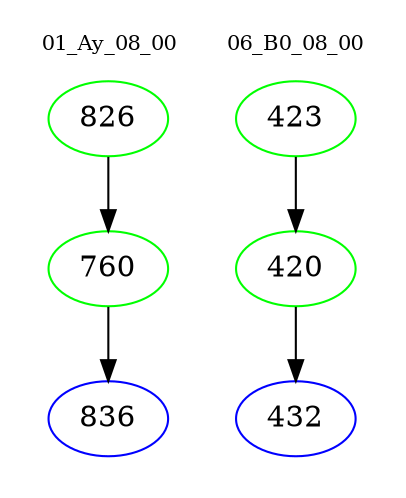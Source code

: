 digraph{
subgraph cluster_0 {
color = white
label = "01_Ay_08_00";
fontsize=10;
T0_826 [label="826", color="green"]
T0_826 -> T0_760 [color="black"]
T0_760 [label="760", color="green"]
T0_760 -> T0_836 [color="black"]
T0_836 [label="836", color="blue"]
}
subgraph cluster_1 {
color = white
label = "06_B0_08_00";
fontsize=10;
T1_423 [label="423", color="green"]
T1_423 -> T1_420 [color="black"]
T1_420 [label="420", color="green"]
T1_420 -> T1_432 [color="black"]
T1_432 [label="432", color="blue"]
}
}
